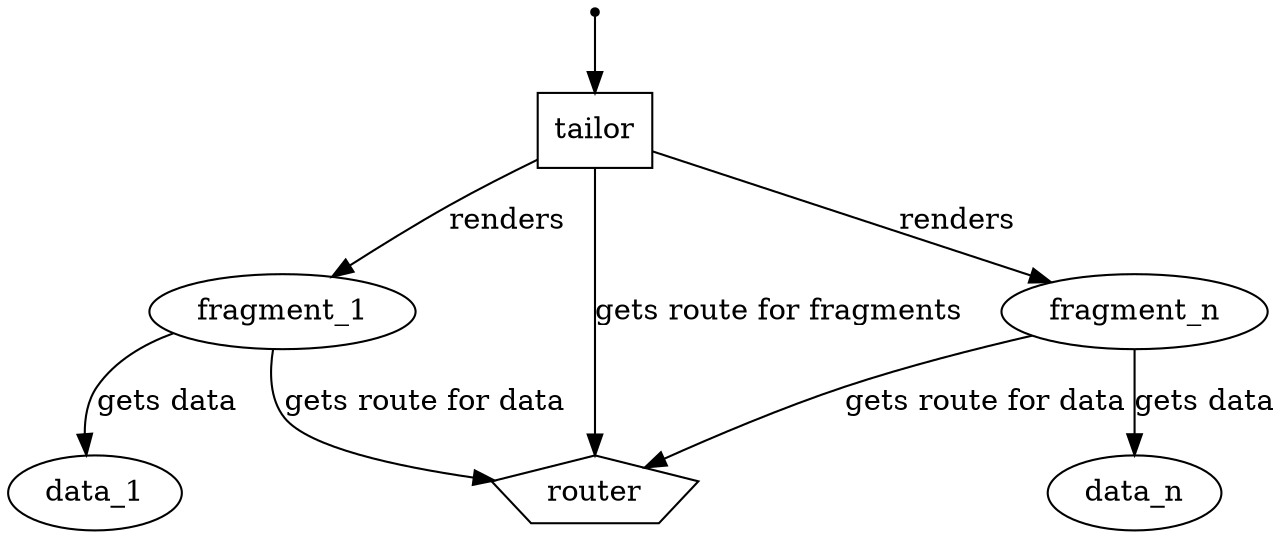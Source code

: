digraph {    
    request [shape="point"];
    tailor [shape="box"];
    router [shape="pentagon"];
    
    {rank=same; fragment_1, fragment_n};
    {rank=same; data_1, data_n};

    request -> tailor;
    tailor -> router [label="gets route for fragments"];
    tailor -> fragment_1 [label="renders"];        

    tailor -> fragment_n [label="renders"];
    
    subgraph component_1 {
        fragment_1 -> data_1 [label="gets data"];        
        fragment_1 -> router [label="gets route for data"];
    }

    subgraph component_n {
        fragment_n -> data_n [label="gets data"];        
        fragment_n -> router [label="gets route for data"];             
    }

}